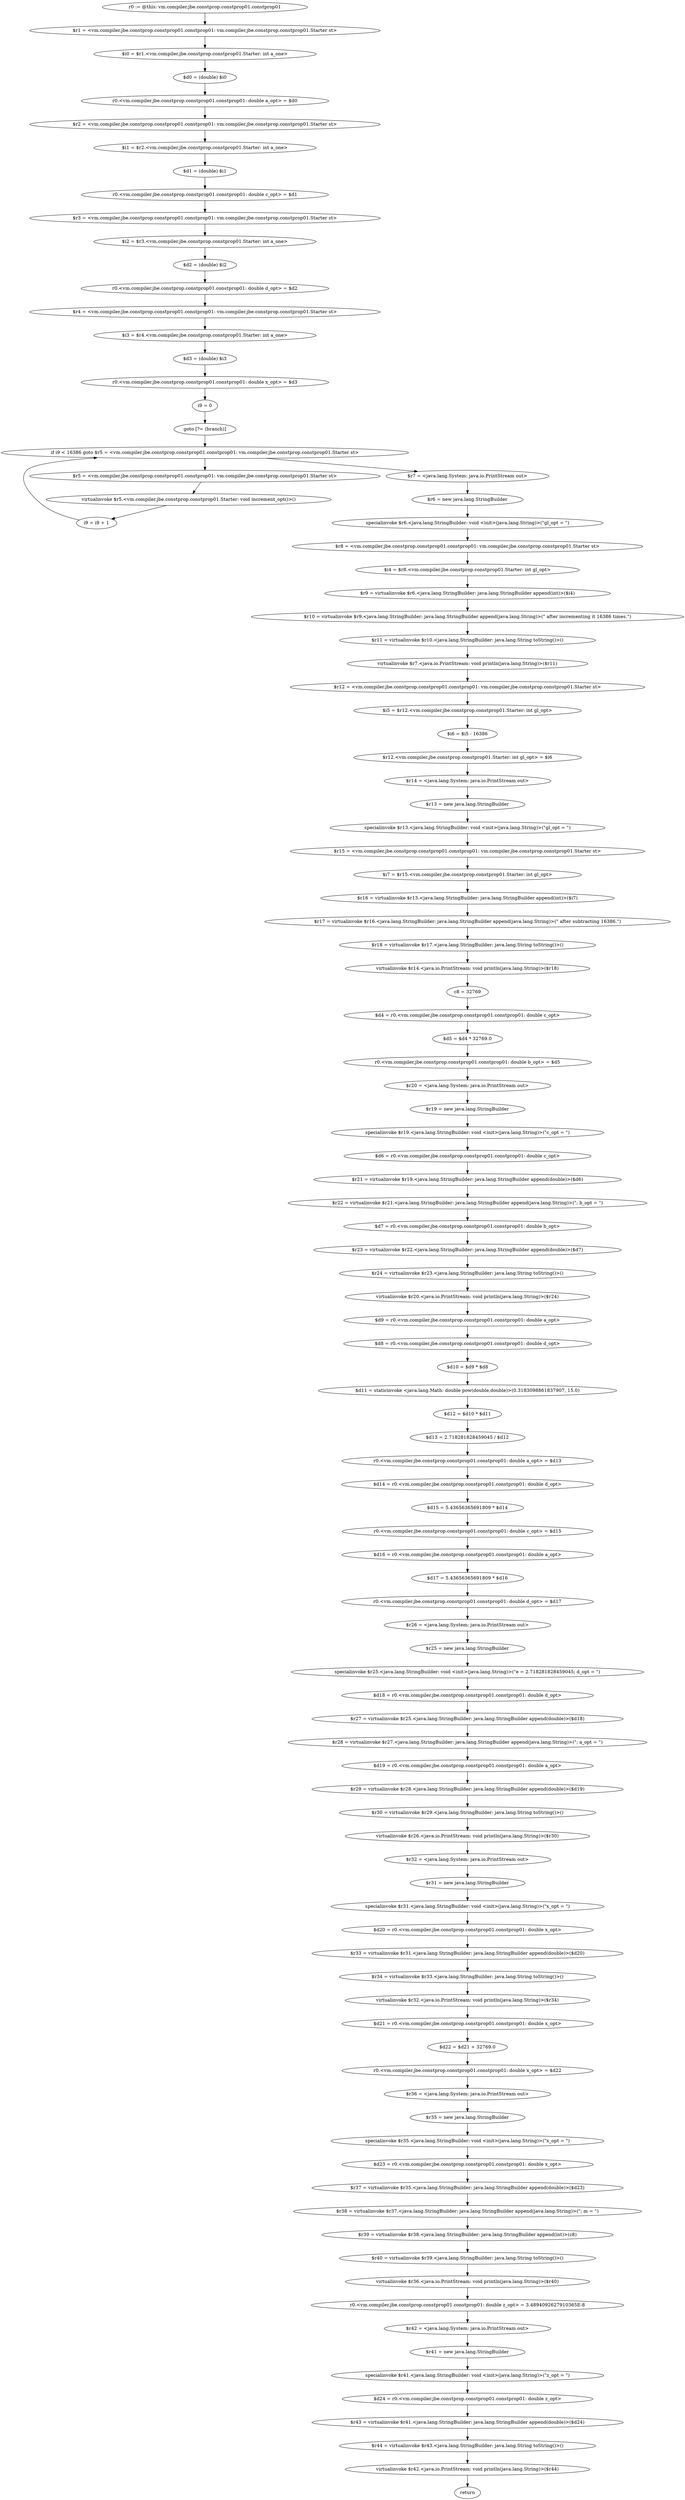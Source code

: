 digraph "unitGraph" {
    "r0 := @this: vm.compiler.jbe.constprop.constprop01.constprop01"
    "$r1 = <vm.compiler.jbe.constprop.constprop01.constprop01: vm.compiler.jbe.constprop.constprop01.Starter st>"
    "$i0 = $r1.<vm.compiler.jbe.constprop.constprop01.Starter: int a_one>"
    "$d0 = (double) $i0"
    "r0.<vm.compiler.jbe.constprop.constprop01.constprop01: double a_opt> = $d0"
    "$r2 = <vm.compiler.jbe.constprop.constprop01.constprop01: vm.compiler.jbe.constprop.constprop01.Starter st>"
    "$i1 = $r2.<vm.compiler.jbe.constprop.constprop01.Starter: int a_one>"
    "$d1 = (double) $i1"
    "r0.<vm.compiler.jbe.constprop.constprop01.constprop01: double c_opt> = $d1"
    "$r3 = <vm.compiler.jbe.constprop.constprop01.constprop01: vm.compiler.jbe.constprop.constprop01.Starter st>"
    "$i2 = $r3.<vm.compiler.jbe.constprop.constprop01.Starter: int a_one>"
    "$d2 = (double) $i2"
    "r0.<vm.compiler.jbe.constprop.constprop01.constprop01: double d_opt> = $d2"
    "$r4 = <vm.compiler.jbe.constprop.constprop01.constprop01: vm.compiler.jbe.constprop.constprop01.Starter st>"
    "$i3 = $r4.<vm.compiler.jbe.constprop.constprop01.Starter: int a_one>"
    "$d3 = (double) $i3"
    "r0.<vm.compiler.jbe.constprop.constprop01.constprop01: double x_opt> = $d3"
    "i9 = 0"
    "goto [?= (branch)]"
    "$r5 = <vm.compiler.jbe.constprop.constprop01.constprop01: vm.compiler.jbe.constprop.constprop01.Starter st>"
    "virtualinvoke $r5.<vm.compiler.jbe.constprop.constprop01.Starter: void increment_opt()>()"
    "i9 = i9 + 1"
    "if i9 < 16386 goto $r5 = <vm.compiler.jbe.constprop.constprop01.constprop01: vm.compiler.jbe.constprop.constprop01.Starter st>"
    "$r7 = <java.lang.System: java.io.PrintStream out>"
    "$r6 = new java.lang.StringBuilder"
    "specialinvoke $r6.<java.lang.StringBuilder: void <init>(java.lang.String)>(\"gl_opt = \")"
    "$r8 = <vm.compiler.jbe.constprop.constprop01.constprop01: vm.compiler.jbe.constprop.constprop01.Starter st>"
    "$i4 = $r8.<vm.compiler.jbe.constprop.constprop01.Starter: int gl_opt>"
    "$r9 = virtualinvoke $r6.<java.lang.StringBuilder: java.lang.StringBuilder append(int)>($i4)"
    "$r10 = virtualinvoke $r9.<java.lang.StringBuilder: java.lang.StringBuilder append(java.lang.String)>(\" after incrementing it 16386 times.\")"
    "$r11 = virtualinvoke $r10.<java.lang.StringBuilder: java.lang.String toString()>()"
    "virtualinvoke $r7.<java.io.PrintStream: void println(java.lang.String)>($r11)"
    "$r12 = <vm.compiler.jbe.constprop.constprop01.constprop01: vm.compiler.jbe.constprop.constprop01.Starter st>"
    "$i5 = $r12.<vm.compiler.jbe.constprop.constprop01.Starter: int gl_opt>"
    "$i6 = $i5 - 16386"
    "$r12.<vm.compiler.jbe.constprop.constprop01.Starter: int gl_opt> = $i6"
    "$r14 = <java.lang.System: java.io.PrintStream out>"
    "$r13 = new java.lang.StringBuilder"
    "specialinvoke $r13.<java.lang.StringBuilder: void <init>(java.lang.String)>(\"gl_opt = \")"
    "$r15 = <vm.compiler.jbe.constprop.constprop01.constprop01: vm.compiler.jbe.constprop.constprop01.Starter st>"
    "$i7 = $r15.<vm.compiler.jbe.constprop.constprop01.Starter: int gl_opt>"
    "$r16 = virtualinvoke $r13.<java.lang.StringBuilder: java.lang.StringBuilder append(int)>($i7)"
    "$r17 = virtualinvoke $r16.<java.lang.StringBuilder: java.lang.StringBuilder append(java.lang.String)>(\" after subtracting 16386.\")"
    "$r18 = virtualinvoke $r17.<java.lang.StringBuilder: java.lang.String toString()>()"
    "virtualinvoke $r14.<java.io.PrintStream: void println(java.lang.String)>($r18)"
    "c8 = 32769"
    "$d4 = r0.<vm.compiler.jbe.constprop.constprop01.constprop01: double c_opt>"
    "$d5 = $d4 * 32769.0"
    "r0.<vm.compiler.jbe.constprop.constprop01.constprop01: double b_opt> = $d5"
    "$r20 = <java.lang.System: java.io.PrintStream out>"
    "$r19 = new java.lang.StringBuilder"
    "specialinvoke $r19.<java.lang.StringBuilder: void <init>(java.lang.String)>(\"c_opt = \")"
    "$d6 = r0.<vm.compiler.jbe.constprop.constprop01.constprop01: double c_opt>"
    "$r21 = virtualinvoke $r19.<java.lang.StringBuilder: java.lang.StringBuilder append(double)>($d6)"
    "$r22 = virtualinvoke $r21.<java.lang.StringBuilder: java.lang.StringBuilder append(java.lang.String)>(\"; b_opt = \")"
    "$d7 = r0.<vm.compiler.jbe.constprop.constprop01.constprop01: double b_opt>"
    "$r23 = virtualinvoke $r22.<java.lang.StringBuilder: java.lang.StringBuilder append(double)>($d7)"
    "$r24 = virtualinvoke $r23.<java.lang.StringBuilder: java.lang.String toString()>()"
    "virtualinvoke $r20.<java.io.PrintStream: void println(java.lang.String)>($r24)"
    "$d9 = r0.<vm.compiler.jbe.constprop.constprop01.constprop01: double a_opt>"
    "$d8 = r0.<vm.compiler.jbe.constprop.constprop01.constprop01: double d_opt>"
    "$d10 = $d9 * $d8"
    "$d11 = staticinvoke <java.lang.Math: double pow(double,double)>(0.3183098861837907, 15.0)"
    "$d12 = $d10 * $d11"
    "$d13 = 2.718281828459045 / $d12"
    "r0.<vm.compiler.jbe.constprop.constprop01.constprop01: double a_opt> = $d13"
    "$d14 = r0.<vm.compiler.jbe.constprop.constprop01.constprop01: double d_opt>"
    "$d15 = 5.43656365691809 * $d14"
    "r0.<vm.compiler.jbe.constprop.constprop01.constprop01: double c_opt> = $d15"
    "$d16 = r0.<vm.compiler.jbe.constprop.constprop01.constprop01: double a_opt>"
    "$d17 = 5.43656365691809 * $d16"
    "r0.<vm.compiler.jbe.constprop.constprop01.constprop01: double d_opt> = $d17"
    "$r26 = <java.lang.System: java.io.PrintStream out>"
    "$r25 = new java.lang.StringBuilder"
    "specialinvoke $r25.<java.lang.StringBuilder: void <init>(java.lang.String)>(\"e = 2.718281828459045; d_opt = \")"
    "$d18 = r0.<vm.compiler.jbe.constprop.constprop01.constprop01: double d_opt>"
    "$r27 = virtualinvoke $r25.<java.lang.StringBuilder: java.lang.StringBuilder append(double)>($d18)"
    "$r28 = virtualinvoke $r27.<java.lang.StringBuilder: java.lang.StringBuilder append(java.lang.String)>(\"; a_opt = \")"
    "$d19 = r0.<vm.compiler.jbe.constprop.constprop01.constprop01: double a_opt>"
    "$r29 = virtualinvoke $r28.<java.lang.StringBuilder: java.lang.StringBuilder append(double)>($d19)"
    "$r30 = virtualinvoke $r29.<java.lang.StringBuilder: java.lang.String toString()>()"
    "virtualinvoke $r26.<java.io.PrintStream: void println(java.lang.String)>($r30)"
    "$r32 = <java.lang.System: java.io.PrintStream out>"
    "$r31 = new java.lang.StringBuilder"
    "specialinvoke $r31.<java.lang.StringBuilder: void <init>(java.lang.String)>(\"x_opt = \")"
    "$d20 = r0.<vm.compiler.jbe.constprop.constprop01.constprop01: double x_opt>"
    "$r33 = virtualinvoke $r31.<java.lang.StringBuilder: java.lang.StringBuilder append(double)>($d20)"
    "$r34 = virtualinvoke $r33.<java.lang.StringBuilder: java.lang.String toString()>()"
    "virtualinvoke $r32.<java.io.PrintStream: void println(java.lang.String)>($r34)"
    "$d21 = r0.<vm.compiler.jbe.constprop.constprop01.constprop01: double x_opt>"
    "$d22 = $d21 + 32769.0"
    "r0.<vm.compiler.jbe.constprop.constprop01.constprop01: double x_opt> = $d22"
    "$r36 = <java.lang.System: java.io.PrintStream out>"
    "$r35 = new java.lang.StringBuilder"
    "specialinvoke $r35.<java.lang.StringBuilder: void <init>(java.lang.String)>(\"x_opt = \")"
    "$d23 = r0.<vm.compiler.jbe.constprop.constprop01.constprop01: double x_opt>"
    "$r37 = virtualinvoke $r35.<java.lang.StringBuilder: java.lang.StringBuilder append(double)>($d23)"
    "$r38 = virtualinvoke $r37.<java.lang.StringBuilder: java.lang.StringBuilder append(java.lang.String)>(\"; m = \")"
    "$r39 = virtualinvoke $r38.<java.lang.StringBuilder: java.lang.StringBuilder append(int)>(c8)"
    "$r40 = virtualinvoke $r39.<java.lang.StringBuilder: java.lang.String toString()>()"
    "virtualinvoke $r36.<java.io.PrintStream: void println(java.lang.String)>($r40)"
    "r0.<vm.compiler.jbe.constprop.constprop01.constprop01: double z_opt> = 3.4894092627910365E-8"
    "$r42 = <java.lang.System: java.io.PrintStream out>"
    "$r41 = new java.lang.StringBuilder"
    "specialinvoke $r41.<java.lang.StringBuilder: void <init>(java.lang.String)>(\"z_opt = \")"
    "$d24 = r0.<vm.compiler.jbe.constprop.constprop01.constprop01: double z_opt>"
    "$r43 = virtualinvoke $r41.<java.lang.StringBuilder: java.lang.StringBuilder append(double)>($d24)"
    "$r44 = virtualinvoke $r43.<java.lang.StringBuilder: java.lang.String toString()>()"
    "virtualinvoke $r42.<java.io.PrintStream: void println(java.lang.String)>($r44)"
    "return"
    "r0 := @this: vm.compiler.jbe.constprop.constprop01.constprop01"->"$r1 = <vm.compiler.jbe.constprop.constprop01.constprop01: vm.compiler.jbe.constprop.constprop01.Starter st>";
    "$r1 = <vm.compiler.jbe.constprop.constprop01.constprop01: vm.compiler.jbe.constprop.constprop01.Starter st>"->"$i0 = $r1.<vm.compiler.jbe.constprop.constprop01.Starter: int a_one>";
    "$i0 = $r1.<vm.compiler.jbe.constprop.constprop01.Starter: int a_one>"->"$d0 = (double) $i0";
    "$d0 = (double) $i0"->"r0.<vm.compiler.jbe.constprop.constprop01.constprop01: double a_opt> = $d0";
    "r0.<vm.compiler.jbe.constprop.constprop01.constprop01: double a_opt> = $d0"->"$r2 = <vm.compiler.jbe.constprop.constprop01.constprop01: vm.compiler.jbe.constprop.constprop01.Starter st>";
    "$r2 = <vm.compiler.jbe.constprop.constprop01.constprop01: vm.compiler.jbe.constprop.constprop01.Starter st>"->"$i1 = $r2.<vm.compiler.jbe.constprop.constprop01.Starter: int a_one>";
    "$i1 = $r2.<vm.compiler.jbe.constprop.constprop01.Starter: int a_one>"->"$d1 = (double) $i1";
    "$d1 = (double) $i1"->"r0.<vm.compiler.jbe.constprop.constprop01.constprop01: double c_opt> = $d1";
    "r0.<vm.compiler.jbe.constprop.constprop01.constprop01: double c_opt> = $d1"->"$r3 = <vm.compiler.jbe.constprop.constprop01.constprop01: vm.compiler.jbe.constprop.constprop01.Starter st>";
    "$r3 = <vm.compiler.jbe.constprop.constprop01.constprop01: vm.compiler.jbe.constprop.constprop01.Starter st>"->"$i2 = $r3.<vm.compiler.jbe.constprop.constprop01.Starter: int a_one>";
    "$i2 = $r3.<vm.compiler.jbe.constprop.constprop01.Starter: int a_one>"->"$d2 = (double) $i2";
    "$d2 = (double) $i2"->"r0.<vm.compiler.jbe.constprop.constprop01.constprop01: double d_opt> = $d2";
    "r0.<vm.compiler.jbe.constprop.constprop01.constprop01: double d_opt> = $d2"->"$r4 = <vm.compiler.jbe.constprop.constprop01.constprop01: vm.compiler.jbe.constprop.constprop01.Starter st>";
    "$r4 = <vm.compiler.jbe.constprop.constprop01.constprop01: vm.compiler.jbe.constprop.constprop01.Starter st>"->"$i3 = $r4.<vm.compiler.jbe.constprop.constprop01.Starter: int a_one>";
    "$i3 = $r4.<vm.compiler.jbe.constprop.constprop01.Starter: int a_one>"->"$d3 = (double) $i3";
    "$d3 = (double) $i3"->"r0.<vm.compiler.jbe.constprop.constprop01.constprop01: double x_opt> = $d3";
    "r0.<vm.compiler.jbe.constprop.constprop01.constprop01: double x_opt> = $d3"->"i9 = 0";
    "i9 = 0"->"goto [?= (branch)]";
    "goto [?= (branch)]"->"if i9 < 16386 goto $r5 = <vm.compiler.jbe.constprop.constprop01.constprop01: vm.compiler.jbe.constprop.constprop01.Starter st>";
    "$r5 = <vm.compiler.jbe.constprop.constprop01.constprop01: vm.compiler.jbe.constprop.constprop01.Starter st>"->"virtualinvoke $r5.<vm.compiler.jbe.constprop.constprop01.Starter: void increment_opt()>()";
    "virtualinvoke $r5.<vm.compiler.jbe.constprop.constprop01.Starter: void increment_opt()>()"->"i9 = i9 + 1";
    "i9 = i9 + 1"->"if i9 < 16386 goto $r5 = <vm.compiler.jbe.constprop.constprop01.constprop01: vm.compiler.jbe.constprop.constprop01.Starter st>";
    "if i9 < 16386 goto $r5 = <vm.compiler.jbe.constprop.constprop01.constprop01: vm.compiler.jbe.constprop.constprop01.Starter st>"->"$r7 = <java.lang.System: java.io.PrintStream out>";
    "if i9 < 16386 goto $r5 = <vm.compiler.jbe.constprop.constprop01.constprop01: vm.compiler.jbe.constprop.constprop01.Starter st>"->"$r5 = <vm.compiler.jbe.constprop.constprop01.constprop01: vm.compiler.jbe.constprop.constprop01.Starter st>";
    "$r7 = <java.lang.System: java.io.PrintStream out>"->"$r6 = new java.lang.StringBuilder";
    "$r6 = new java.lang.StringBuilder"->"specialinvoke $r6.<java.lang.StringBuilder: void <init>(java.lang.String)>(\"gl_opt = \")";
    "specialinvoke $r6.<java.lang.StringBuilder: void <init>(java.lang.String)>(\"gl_opt = \")"->"$r8 = <vm.compiler.jbe.constprop.constprop01.constprop01: vm.compiler.jbe.constprop.constprop01.Starter st>";
    "$r8 = <vm.compiler.jbe.constprop.constprop01.constprop01: vm.compiler.jbe.constprop.constprop01.Starter st>"->"$i4 = $r8.<vm.compiler.jbe.constprop.constprop01.Starter: int gl_opt>";
    "$i4 = $r8.<vm.compiler.jbe.constprop.constprop01.Starter: int gl_opt>"->"$r9 = virtualinvoke $r6.<java.lang.StringBuilder: java.lang.StringBuilder append(int)>($i4)";
    "$r9 = virtualinvoke $r6.<java.lang.StringBuilder: java.lang.StringBuilder append(int)>($i4)"->"$r10 = virtualinvoke $r9.<java.lang.StringBuilder: java.lang.StringBuilder append(java.lang.String)>(\" after incrementing it 16386 times.\")";
    "$r10 = virtualinvoke $r9.<java.lang.StringBuilder: java.lang.StringBuilder append(java.lang.String)>(\" after incrementing it 16386 times.\")"->"$r11 = virtualinvoke $r10.<java.lang.StringBuilder: java.lang.String toString()>()";
    "$r11 = virtualinvoke $r10.<java.lang.StringBuilder: java.lang.String toString()>()"->"virtualinvoke $r7.<java.io.PrintStream: void println(java.lang.String)>($r11)";
    "virtualinvoke $r7.<java.io.PrintStream: void println(java.lang.String)>($r11)"->"$r12 = <vm.compiler.jbe.constprop.constprop01.constprop01: vm.compiler.jbe.constprop.constprop01.Starter st>";
    "$r12 = <vm.compiler.jbe.constprop.constprop01.constprop01: vm.compiler.jbe.constprop.constprop01.Starter st>"->"$i5 = $r12.<vm.compiler.jbe.constprop.constprop01.Starter: int gl_opt>";
    "$i5 = $r12.<vm.compiler.jbe.constprop.constprop01.Starter: int gl_opt>"->"$i6 = $i5 - 16386";
    "$i6 = $i5 - 16386"->"$r12.<vm.compiler.jbe.constprop.constprop01.Starter: int gl_opt> = $i6";
    "$r12.<vm.compiler.jbe.constprop.constprop01.Starter: int gl_opt> = $i6"->"$r14 = <java.lang.System: java.io.PrintStream out>";
    "$r14 = <java.lang.System: java.io.PrintStream out>"->"$r13 = new java.lang.StringBuilder";
    "$r13 = new java.lang.StringBuilder"->"specialinvoke $r13.<java.lang.StringBuilder: void <init>(java.lang.String)>(\"gl_opt = \")";
    "specialinvoke $r13.<java.lang.StringBuilder: void <init>(java.lang.String)>(\"gl_opt = \")"->"$r15 = <vm.compiler.jbe.constprop.constprop01.constprop01: vm.compiler.jbe.constprop.constprop01.Starter st>";
    "$r15 = <vm.compiler.jbe.constprop.constprop01.constprop01: vm.compiler.jbe.constprop.constprop01.Starter st>"->"$i7 = $r15.<vm.compiler.jbe.constprop.constprop01.Starter: int gl_opt>";
    "$i7 = $r15.<vm.compiler.jbe.constprop.constprop01.Starter: int gl_opt>"->"$r16 = virtualinvoke $r13.<java.lang.StringBuilder: java.lang.StringBuilder append(int)>($i7)";
    "$r16 = virtualinvoke $r13.<java.lang.StringBuilder: java.lang.StringBuilder append(int)>($i7)"->"$r17 = virtualinvoke $r16.<java.lang.StringBuilder: java.lang.StringBuilder append(java.lang.String)>(\" after subtracting 16386.\")";
    "$r17 = virtualinvoke $r16.<java.lang.StringBuilder: java.lang.StringBuilder append(java.lang.String)>(\" after subtracting 16386.\")"->"$r18 = virtualinvoke $r17.<java.lang.StringBuilder: java.lang.String toString()>()";
    "$r18 = virtualinvoke $r17.<java.lang.StringBuilder: java.lang.String toString()>()"->"virtualinvoke $r14.<java.io.PrintStream: void println(java.lang.String)>($r18)";
    "virtualinvoke $r14.<java.io.PrintStream: void println(java.lang.String)>($r18)"->"c8 = 32769";
    "c8 = 32769"->"$d4 = r0.<vm.compiler.jbe.constprop.constprop01.constprop01: double c_opt>";
    "$d4 = r0.<vm.compiler.jbe.constprop.constprop01.constprop01: double c_opt>"->"$d5 = $d4 * 32769.0";
    "$d5 = $d4 * 32769.0"->"r0.<vm.compiler.jbe.constprop.constprop01.constprop01: double b_opt> = $d5";
    "r0.<vm.compiler.jbe.constprop.constprop01.constprop01: double b_opt> = $d5"->"$r20 = <java.lang.System: java.io.PrintStream out>";
    "$r20 = <java.lang.System: java.io.PrintStream out>"->"$r19 = new java.lang.StringBuilder";
    "$r19 = new java.lang.StringBuilder"->"specialinvoke $r19.<java.lang.StringBuilder: void <init>(java.lang.String)>(\"c_opt = \")";
    "specialinvoke $r19.<java.lang.StringBuilder: void <init>(java.lang.String)>(\"c_opt = \")"->"$d6 = r0.<vm.compiler.jbe.constprop.constprop01.constprop01: double c_opt>";
    "$d6 = r0.<vm.compiler.jbe.constprop.constprop01.constprop01: double c_opt>"->"$r21 = virtualinvoke $r19.<java.lang.StringBuilder: java.lang.StringBuilder append(double)>($d6)";
    "$r21 = virtualinvoke $r19.<java.lang.StringBuilder: java.lang.StringBuilder append(double)>($d6)"->"$r22 = virtualinvoke $r21.<java.lang.StringBuilder: java.lang.StringBuilder append(java.lang.String)>(\"; b_opt = \")";
    "$r22 = virtualinvoke $r21.<java.lang.StringBuilder: java.lang.StringBuilder append(java.lang.String)>(\"; b_opt = \")"->"$d7 = r0.<vm.compiler.jbe.constprop.constprop01.constprop01: double b_opt>";
    "$d7 = r0.<vm.compiler.jbe.constprop.constprop01.constprop01: double b_opt>"->"$r23 = virtualinvoke $r22.<java.lang.StringBuilder: java.lang.StringBuilder append(double)>($d7)";
    "$r23 = virtualinvoke $r22.<java.lang.StringBuilder: java.lang.StringBuilder append(double)>($d7)"->"$r24 = virtualinvoke $r23.<java.lang.StringBuilder: java.lang.String toString()>()";
    "$r24 = virtualinvoke $r23.<java.lang.StringBuilder: java.lang.String toString()>()"->"virtualinvoke $r20.<java.io.PrintStream: void println(java.lang.String)>($r24)";
    "virtualinvoke $r20.<java.io.PrintStream: void println(java.lang.String)>($r24)"->"$d9 = r0.<vm.compiler.jbe.constprop.constprop01.constprop01: double a_opt>";
    "$d9 = r0.<vm.compiler.jbe.constprop.constprop01.constprop01: double a_opt>"->"$d8 = r0.<vm.compiler.jbe.constprop.constprop01.constprop01: double d_opt>";
    "$d8 = r0.<vm.compiler.jbe.constprop.constprop01.constprop01: double d_opt>"->"$d10 = $d9 * $d8";
    "$d10 = $d9 * $d8"->"$d11 = staticinvoke <java.lang.Math: double pow(double,double)>(0.3183098861837907, 15.0)";
    "$d11 = staticinvoke <java.lang.Math: double pow(double,double)>(0.3183098861837907, 15.0)"->"$d12 = $d10 * $d11";
    "$d12 = $d10 * $d11"->"$d13 = 2.718281828459045 / $d12";
    "$d13 = 2.718281828459045 / $d12"->"r0.<vm.compiler.jbe.constprop.constprop01.constprop01: double a_opt> = $d13";
    "r0.<vm.compiler.jbe.constprop.constprop01.constprop01: double a_opt> = $d13"->"$d14 = r0.<vm.compiler.jbe.constprop.constprop01.constprop01: double d_opt>";
    "$d14 = r0.<vm.compiler.jbe.constprop.constprop01.constprop01: double d_opt>"->"$d15 = 5.43656365691809 * $d14";
    "$d15 = 5.43656365691809 * $d14"->"r0.<vm.compiler.jbe.constprop.constprop01.constprop01: double c_opt> = $d15";
    "r0.<vm.compiler.jbe.constprop.constprop01.constprop01: double c_opt> = $d15"->"$d16 = r0.<vm.compiler.jbe.constprop.constprop01.constprop01: double a_opt>";
    "$d16 = r0.<vm.compiler.jbe.constprop.constprop01.constprop01: double a_opt>"->"$d17 = 5.43656365691809 * $d16";
    "$d17 = 5.43656365691809 * $d16"->"r0.<vm.compiler.jbe.constprop.constprop01.constprop01: double d_opt> = $d17";
    "r0.<vm.compiler.jbe.constprop.constprop01.constprop01: double d_opt> = $d17"->"$r26 = <java.lang.System: java.io.PrintStream out>";
    "$r26 = <java.lang.System: java.io.PrintStream out>"->"$r25 = new java.lang.StringBuilder";
    "$r25 = new java.lang.StringBuilder"->"specialinvoke $r25.<java.lang.StringBuilder: void <init>(java.lang.String)>(\"e = 2.718281828459045; d_opt = \")";
    "specialinvoke $r25.<java.lang.StringBuilder: void <init>(java.lang.String)>(\"e = 2.718281828459045; d_opt = \")"->"$d18 = r0.<vm.compiler.jbe.constprop.constprop01.constprop01: double d_opt>";
    "$d18 = r0.<vm.compiler.jbe.constprop.constprop01.constprop01: double d_opt>"->"$r27 = virtualinvoke $r25.<java.lang.StringBuilder: java.lang.StringBuilder append(double)>($d18)";
    "$r27 = virtualinvoke $r25.<java.lang.StringBuilder: java.lang.StringBuilder append(double)>($d18)"->"$r28 = virtualinvoke $r27.<java.lang.StringBuilder: java.lang.StringBuilder append(java.lang.String)>(\"; a_opt = \")";
    "$r28 = virtualinvoke $r27.<java.lang.StringBuilder: java.lang.StringBuilder append(java.lang.String)>(\"; a_opt = \")"->"$d19 = r0.<vm.compiler.jbe.constprop.constprop01.constprop01: double a_opt>";
    "$d19 = r0.<vm.compiler.jbe.constprop.constprop01.constprop01: double a_opt>"->"$r29 = virtualinvoke $r28.<java.lang.StringBuilder: java.lang.StringBuilder append(double)>($d19)";
    "$r29 = virtualinvoke $r28.<java.lang.StringBuilder: java.lang.StringBuilder append(double)>($d19)"->"$r30 = virtualinvoke $r29.<java.lang.StringBuilder: java.lang.String toString()>()";
    "$r30 = virtualinvoke $r29.<java.lang.StringBuilder: java.lang.String toString()>()"->"virtualinvoke $r26.<java.io.PrintStream: void println(java.lang.String)>($r30)";
    "virtualinvoke $r26.<java.io.PrintStream: void println(java.lang.String)>($r30)"->"$r32 = <java.lang.System: java.io.PrintStream out>";
    "$r32 = <java.lang.System: java.io.PrintStream out>"->"$r31 = new java.lang.StringBuilder";
    "$r31 = new java.lang.StringBuilder"->"specialinvoke $r31.<java.lang.StringBuilder: void <init>(java.lang.String)>(\"x_opt = \")";
    "specialinvoke $r31.<java.lang.StringBuilder: void <init>(java.lang.String)>(\"x_opt = \")"->"$d20 = r0.<vm.compiler.jbe.constprop.constprop01.constprop01: double x_opt>";
    "$d20 = r0.<vm.compiler.jbe.constprop.constprop01.constprop01: double x_opt>"->"$r33 = virtualinvoke $r31.<java.lang.StringBuilder: java.lang.StringBuilder append(double)>($d20)";
    "$r33 = virtualinvoke $r31.<java.lang.StringBuilder: java.lang.StringBuilder append(double)>($d20)"->"$r34 = virtualinvoke $r33.<java.lang.StringBuilder: java.lang.String toString()>()";
    "$r34 = virtualinvoke $r33.<java.lang.StringBuilder: java.lang.String toString()>()"->"virtualinvoke $r32.<java.io.PrintStream: void println(java.lang.String)>($r34)";
    "virtualinvoke $r32.<java.io.PrintStream: void println(java.lang.String)>($r34)"->"$d21 = r0.<vm.compiler.jbe.constprop.constprop01.constprop01: double x_opt>";
    "$d21 = r0.<vm.compiler.jbe.constprop.constprop01.constprop01: double x_opt>"->"$d22 = $d21 + 32769.0";
    "$d22 = $d21 + 32769.0"->"r0.<vm.compiler.jbe.constprop.constprop01.constprop01: double x_opt> = $d22";
    "r0.<vm.compiler.jbe.constprop.constprop01.constprop01: double x_opt> = $d22"->"$r36 = <java.lang.System: java.io.PrintStream out>";
    "$r36 = <java.lang.System: java.io.PrintStream out>"->"$r35 = new java.lang.StringBuilder";
    "$r35 = new java.lang.StringBuilder"->"specialinvoke $r35.<java.lang.StringBuilder: void <init>(java.lang.String)>(\"x_opt = \")";
    "specialinvoke $r35.<java.lang.StringBuilder: void <init>(java.lang.String)>(\"x_opt = \")"->"$d23 = r0.<vm.compiler.jbe.constprop.constprop01.constprop01: double x_opt>";
    "$d23 = r0.<vm.compiler.jbe.constprop.constprop01.constprop01: double x_opt>"->"$r37 = virtualinvoke $r35.<java.lang.StringBuilder: java.lang.StringBuilder append(double)>($d23)";
    "$r37 = virtualinvoke $r35.<java.lang.StringBuilder: java.lang.StringBuilder append(double)>($d23)"->"$r38 = virtualinvoke $r37.<java.lang.StringBuilder: java.lang.StringBuilder append(java.lang.String)>(\"; m = \")";
    "$r38 = virtualinvoke $r37.<java.lang.StringBuilder: java.lang.StringBuilder append(java.lang.String)>(\"; m = \")"->"$r39 = virtualinvoke $r38.<java.lang.StringBuilder: java.lang.StringBuilder append(int)>(c8)";
    "$r39 = virtualinvoke $r38.<java.lang.StringBuilder: java.lang.StringBuilder append(int)>(c8)"->"$r40 = virtualinvoke $r39.<java.lang.StringBuilder: java.lang.String toString()>()";
    "$r40 = virtualinvoke $r39.<java.lang.StringBuilder: java.lang.String toString()>()"->"virtualinvoke $r36.<java.io.PrintStream: void println(java.lang.String)>($r40)";
    "virtualinvoke $r36.<java.io.PrintStream: void println(java.lang.String)>($r40)"->"r0.<vm.compiler.jbe.constprop.constprop01.constprop01: double z_opt> = 3.4894092627910365E-8";
    "r0.<vm.compiler.jbe.constprop.constprop01.constprop01: double z_opt> = 3.4894092627910365E-8"->"$r42 = <java.lang.System: java.io.PrintStream out>";
    "$r42 = <java.lang.System: java.io.PrintStream out>"->"$r41 = new java.lang.StringBuilder";
    "$r41 = new java.lang.StringBuilder"->"specialinvoke $r41.<java.lang.StringBuilder: void <init>(java.lang.String)>(\"z_opt = \")";
    "specialinvoke $r41.<java.lang.StringBuilder: void <init>(java.lang.String)>(\"z_opt = \")"->"$d24 = r0.<vm.compiler.jbe.constprop.constprop01.constprop01: double z_opt>";
    "$d24 = r0.<vm.compiler.jbe.constprop.constprop01.constprop01: double z_opt>"->"$r43 = virtualinvoke $r41.<java.lang.StringBuilder: java.lang.StringBuilder append(double)>($d24)";
    "$r43 = virtualinvoke $r41.<java.lang.StringBuilder: java.lang.StringBuilder append(double)>($d24)"->"$r44 = virtualinvoke $r43.<java.lang.StringBuilder: java.lang.String toString()>()";
    "$r44 = virtualinvoke $r43.<java.lang.StringBuilder: java.lang.String toString()>()"->"virtualinvoke $r42.<java.io.PrintStream: void println(java.lang.String)>($r44)";
    "virtualinvoke $r42.<java.io.PrintStream: void println(java.lang.String)>($r44)"->"return";
}
